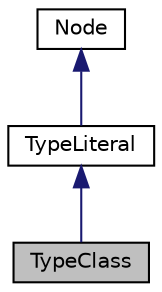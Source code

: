 digraph "TypeClass"
{
 // LATEX_PDF_SIZE
  edge [fontname="Helvetica",fontsize="10",labelfontname="Helvetica",labelfontsize="10"];
  node [fontname="Helvetica",fontsize="10",shape=record];
  Node1 [label="TypeClass",height=0.2,width=0.4,color="black", fillcolor="grey75", style="filled", fontcolor="black",tooltip="class type node"];
  Node2 -> Node1 [dir="back",color="midnightblue",fontsize="10",style="solid",fontname="Helvetica"];
  Node2 [label="TypeLiteral",height=0.2,width=0.4,color="black", fillcolor="white", style="filled",URL="$classTypeLiteral.html",tooltip="type literal node(distinguish from Type variable(type system))"];
  Node3 -> Node2 [dir="back",color="midnightblue",fontsize="10",style="solid",fontname="Helvetica"];
  Node3 [label="Node",height=0.2,width=0.4,color="black", fillcolor="white", style="filled",URL="$classNode.html",tooltip="basic node defination"];
}
